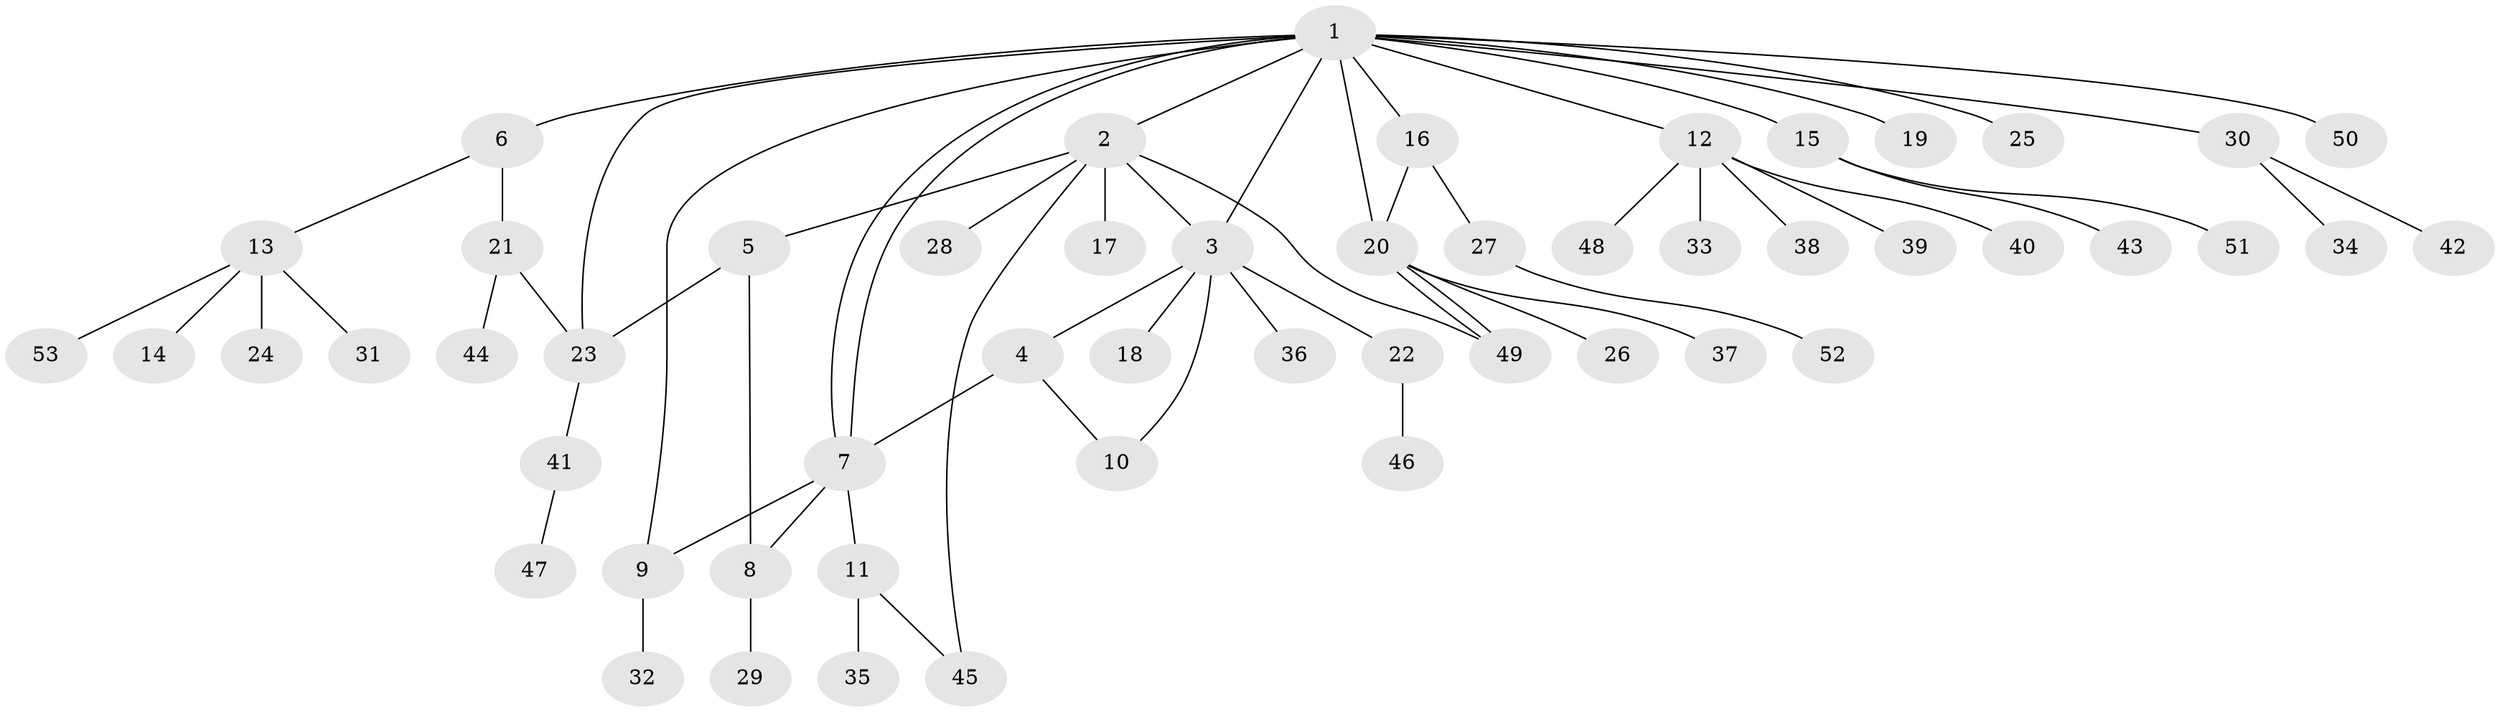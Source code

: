 // coarse degree distribution, {17: 0.02631578947368421, 6: 0.05263157894736842, 2: 0.21052631578947367, 5: 0.05263157894736842, 3: 0.05263157894736842, 4: 0.05263157894736842, 1: 0.5526315789473685}
// Generated by graph-tools (version 1.1) at 2025/23/03/03/25 07:23:54]
// undirected, 53 vertices, 64 edges
graph export_dot {
graph [start="1"]
  node [color=gray90,style=filled];
  1;
  2;
  3;
  4;
  5;
  6;
  7;
  8;
  9;
  10;
  11;
  12;
  13;
  14;
  15;
  16;
  17;
  18;
  19;
  20;
  21;
  22;
  23;
  24;
  25;
  26;
  27;
  28;
  29;
  30;
  31;
  32;
  33;
  34;
  35;
  36;
  37;
  38;
  39;
  40;
  41;
  42;
  43;
  44;
  45;
  46;
  47;
  48;
  49;
  50;
  51;
  52;
  53;
  1 -- 2;
  1 -- 3;
  1 -- 6;
  1 -- 7;
  1 -- 7;
  1 -- 9;
  1 -- 12;
  1 -- 15;
  1 -- 16;
  1 -- 19;
  1 -- 20;
  1 -- 23;
  1 -- 25;
  1 -- 30;
  1 -- 50;
  2 -- 3;
  2 -- 5;
  2 -- 17;
  2 -- 28;
  2 -- 45;
  2 -- 49;
  3 -- 4;
  3 -- 10;
  3 -- 18;
  3 -- 22;
  3 -- 36;
  4 -- 7;
  4 -- 10;
  5 -- 8;
  5 -- 23;
  6 -- 13;
  6 -- 21;
  7 -- 8;
  7 -- 9;
  7 -- 11;
  8 -- 29;
  9 -- 32;
  11 -- 35;
  11 -- 45;
  12 -- 33;
  12 -- 38;
  12 -- 39;
  12 -- 40;
  12 -- 48;
  13 -- 14;
  13 -- 24;
  13 -- 31;
  13 -- 53;
  15 -- 43;
  15 -- 51;
  16 -- 20;
  16 -- 27;
  20 -- 26;
  20 -- 37;
  20 -- 49;
  20 -- 49;
  21 -- 23;
  21 -- 44;
  22 -- 46;
  23 -- 41;
  27 -- 52;
  30 -- 34;
  30 -- 42;
  41 -- 47;
}
